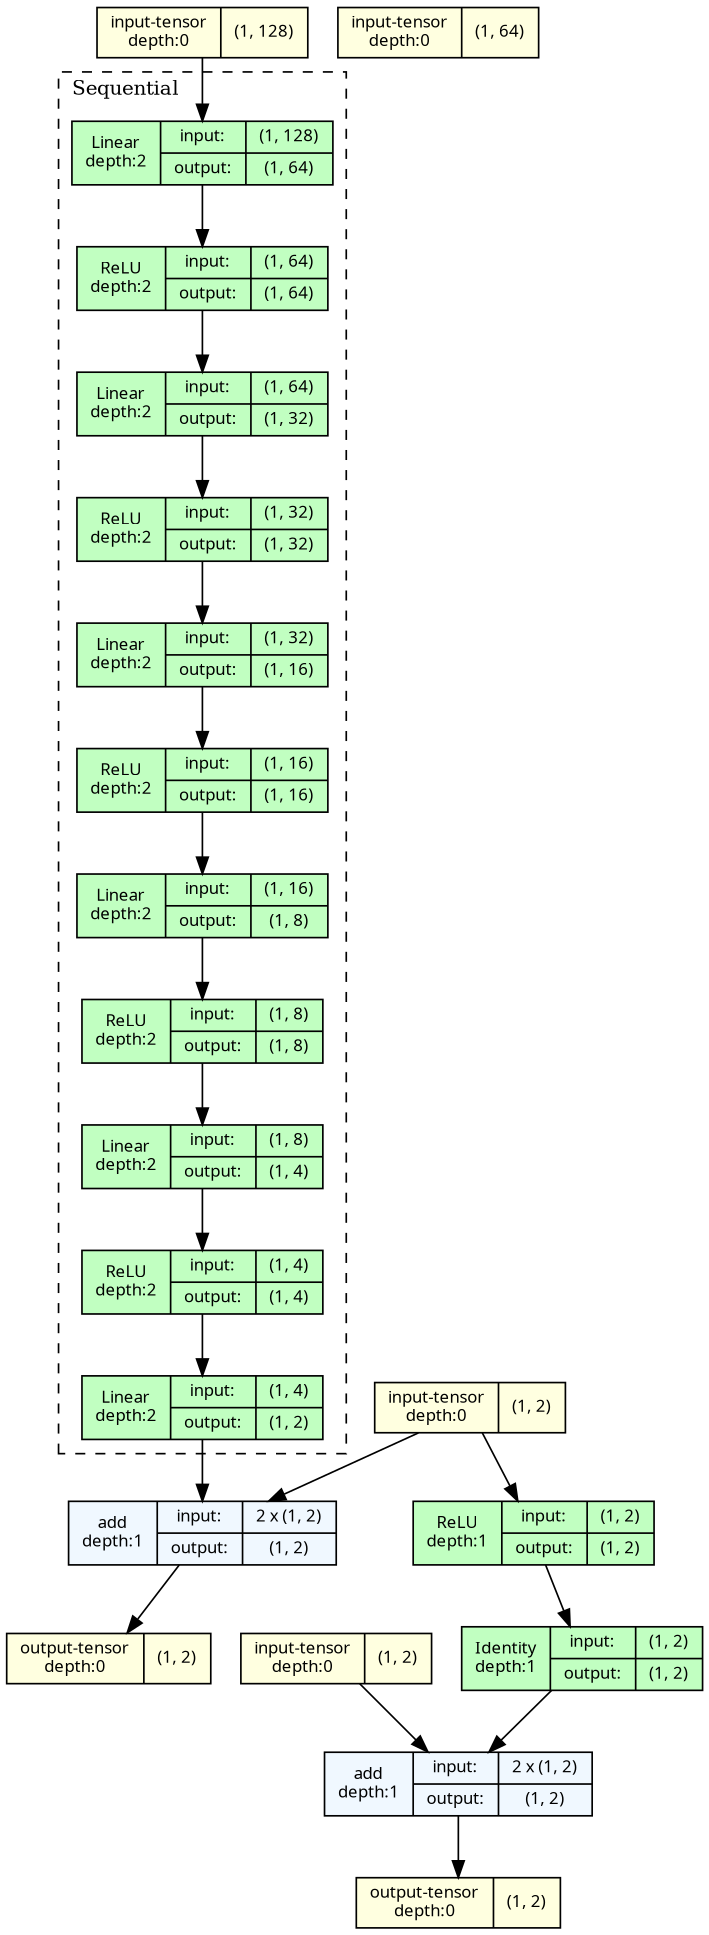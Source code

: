 strict digraph OutputNotUsed {
	graph [ordering=in size="12.9,12.9"]
	node [align=left fontname="Linux libertine" fontsize=10 height=0.2 ranksep=0.1 shape=record style=filled]
	edge [fontsize=10]
	0 [label="input-tensor&#92;ndepth:0|(1, 128)" fillcolor=lightyellow]
	1 [label="input-tensor&#92;ndepth:0|(1, 2)" fillcolor=lightyellow]
	2 [label="input-tensor&#92;ndepth:0|(1, 2)" fillcolor=lightyellow]
	3 [label="input-tensor&#92;ndepth:0|(1, 64)" fillcolor=lightyellow]
	subgraph cluster_2 {
		fontsize=12 label=Sequential labeljust=l style=dashed
		4 [label="Linear&#92;ndepth:2|{input:|output:}|{(1, 128)|(1, 64)}" fillcolor=darkseagreen1]
		5 [label="ReLU&#92;ndepth:2|{input:|output:}|{(1, 64)|(1, 64)}" fillcolor=darkseagreen1]
		6 [label="Linear&#92;ndepth:2|{input:|output:}|{(1, 64)|(1, 32)}" fillcolor=darkseagreen1]
		7 [label="ReLU&#92;ndepth:2|{input:|output:}|{(1, 32)|(1, 32)}" fillcolor=darkseagreen1]
		8 [label="Linear&#92;ndepth:2|{input:|output:}|{(1, 32)|(1, 16)}" fillcolor=darkseagreen1]
		9 [label="ReLU&#92;ndepth:2|{input:|output:}|{(1, 16)|(1, 16)}" fillcolor=darkseagreen1]
		10 [label="Linear&#92;ndepth:2|{input:|output:}|{(1, 16)|(1, 8)}" fillcolor=darkseagreen1]
		11 [label="ReLU&#92;ndepth:2|{input:|output:}|{(1, 8)|(1, 8)}" fillcolor=darkseagreen1]
		12 [label="Linear&#92;ndepth:2|{input:|output:}|{(1, 8)|(1, 4)}" fillcolor=darkseagreen1]
		13 [label="ReLU&#92;ndepth:2|{input:|output:}|{(1, 4)|(1, 4)}" fillcolor=darkseagreen1]
		14 [label="Linear&#92;ndepth:2|{input:|output:}|{(1, 4)|(1, 2)}" fillcolor=darkseagreen1]
	}
	15 [label="add&#92;ndepth:1|{input:|output:}|{2 x (1, 2)|(1, 2)}" fillcolor=aliceblue]
	16 [label="output-tensor&#92;ndepth:0|(1, 2)" fillcolor=lightyellow]
	17 [label="ReLU&#92;ndepth:1|{input:|output:}|{(1, 2)|(1, 2)}" fillcolor=darkseagreen1]
	18 [label="Identity&#92;ndepth:1|{input:|output:}|{(1, 2)|(1, 2)}" fillcolor=darkseagreen1]
	19 [label="add&#92;ndepth:1|{input:|output:}|{2 x (1, 2)|(1, 2)}" fillcolor=aliceblue]
	20 [label="output-tensor&#92;ndepth:0|(1, 2)" fillcolor=lightyellow]
	1 -> 15
	1 -> 17
	2 -> 19
	0 -> 4
	4 -> 5
	5 -> 6
	6 -> 7
	7 -> 8
	8 -> 9
	9 -> 10
	10 -> 11
	11 -> 12
	12 -> 13
	13 -> 14
	14 -> 15
	15 -> 16
	17 -> 18
	18 -> 19
	19 -> 20
}
